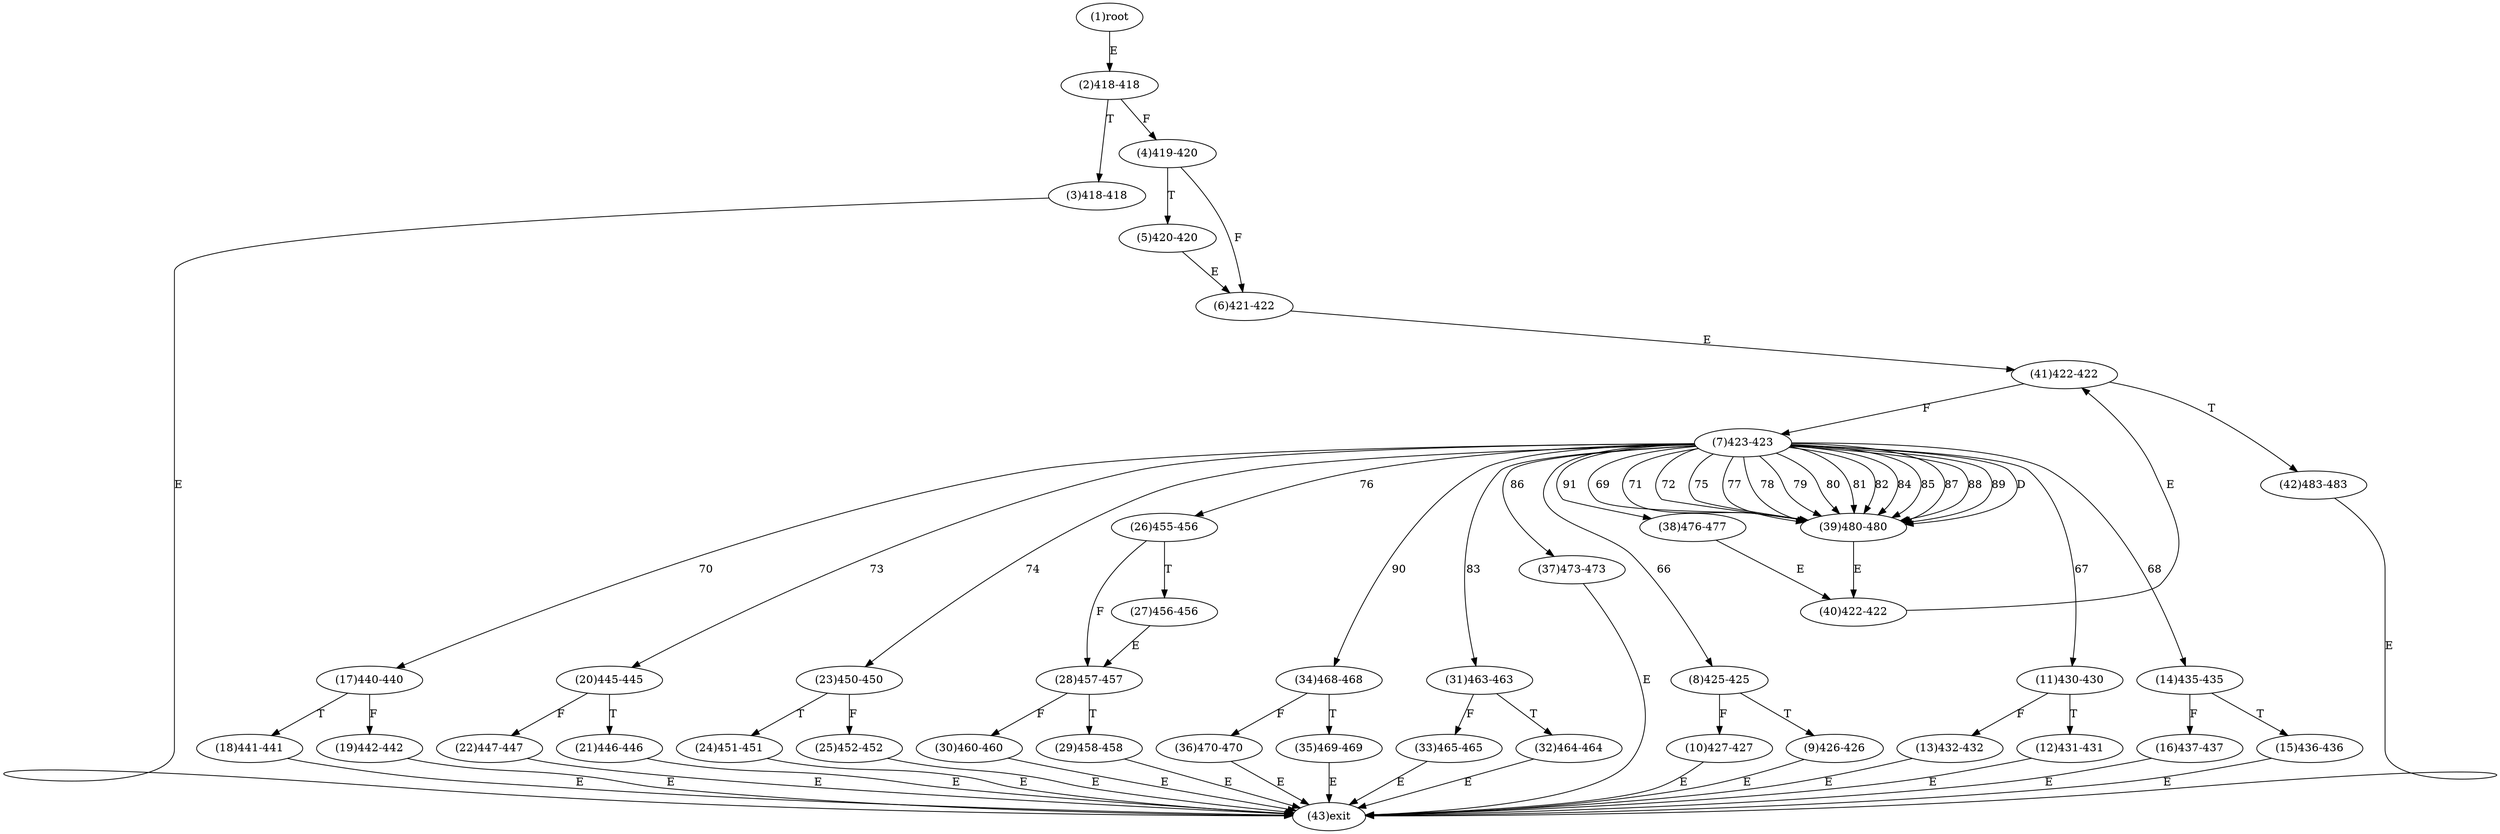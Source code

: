digraph "" { 
1[ label="(1)root"];
2[ label="(2)418-418"];
3[ label="(3)418-418"];
4[ label="(4)419-420"];
5[ label="(5)420-420"];
6[ label="(6)421-422"];
7[ label="(7)423-423"];
8[ label="(8)425-425"];
9[ label="(9)426-426"];
10[ label="(10)427-427"];
11[ label="(11)430-430"];
12[ label="(12)431-431"];
13[ label="(13)432-432"];
14[ label="(14)435-435"];
15[ label="(15)436-436"];
17[ label="(17)440-440"];
16[ label="(16)437-437"];
19[ label="(19)442-442"];
18[ label="(18)441-441"];
21[ label="(21)446-446"];
20[ label="(20)445-445"];
23[ label="(23)450-450"];
22[ label="(22)447-447"];
25[ label="(25)452-452"];
24[ label="(24)451-451"];
27[ label="(27)456-456"];
26[ label="(26)455-456"];
29[ label="(29)458-458"];
28[ label="(28)457-457"];
31[ label="(31)463-463"];
30[ label="(30)460-460"];
34[ label="(34)468-468"];
35[ label="(35)469-469"];
32[ label="(32)464-464"];
33[ label="(33)465-465"];
38[ label="(38)476-477"];
39[ label="(39)480-480"];
36[ label="(36)470-470"];
37[ label="(37)473-473"];
42[ label="(42)483-483"];
43[ label="(43)exit"];
40[ label="(40)422-422"];
41[ label="(41)422-422"];
1->2[ label="E"];
2->4[ label="F"];
2->3[ label="T"];
3->43[ label="E"];
4->6[ label="F"];
4->5[ label="T"];
5->6[ label="E"];
6->41[ label="E"];
7->8[ label="66"];
7->11[ label="67"];
7->14[ label="68"];
7->39[ label="69"];
7->17[ label="70"];
7->39[ label="71"];
7->39[ label="72"];
7->20[ label="73"];
7->23[ label="74"];
7->39[ label="75"];
7->26[ label="76"];
7->39[ label="77"];
7->39[ label="78"];
7->39[ label="79"];
7->39[ label="80"];
7->39[ label="81"];
7->39[ label="82"];
7->31[ label="83"];
7->39[ label="84"];
7->39[ label="85"];
7->37[ label="86"];
7->39[ label="87"];
7->39[ label="88"];
7->39[ label="89"];
7->34[ label="90"];
7->38[ label="91"];
7->39[ label="D"];
8->10[ label="F"];
8->9[ label="T"];
9->43[ label="E"];
10->43[ label="E"];
11->13[ label="F"];
11->12[ label="T"];
12->43[ label="E"];
13->43[ label="E"];
14->16[ label="F"];
14->15[ label="T"];
15->43[ label="E"];
16->43[ label="E"];
17->19[ label="F"];
17->18[ label="T"];
18->43[ label="E"];
19->43[ label="E"];
20->22[ label="F"];
20->21[ label="T"];
21->43[ label="E"];
22->43[ label="E"];
23->25[ label="F"];
23->24[ label="T"];
24->43[ label="E"];
25->43[ label="E"];
26->28[ label="F"];
26->27[ label="T"];
27->28[ label="E"];
28->30[ label="F"];
28->29[ label="T"];
29->43[ label="E"];
30->43[ label="E"];
31->33[ label="F"];
31->32[ label="T"];
32->43[ label="E"];
33->43[ label="E"];
34->36[ label="F"];
34->35[ label="T"];
35->43[ label="E"];
36->43[ label="E"];
37->43[ label="E"];
38->40[ label="E"];
39->40[ label="E"];
40->41[ label="E"];
41->7[ label="F"];
41->42[ label="T"];
42->43[ label="E"];
}